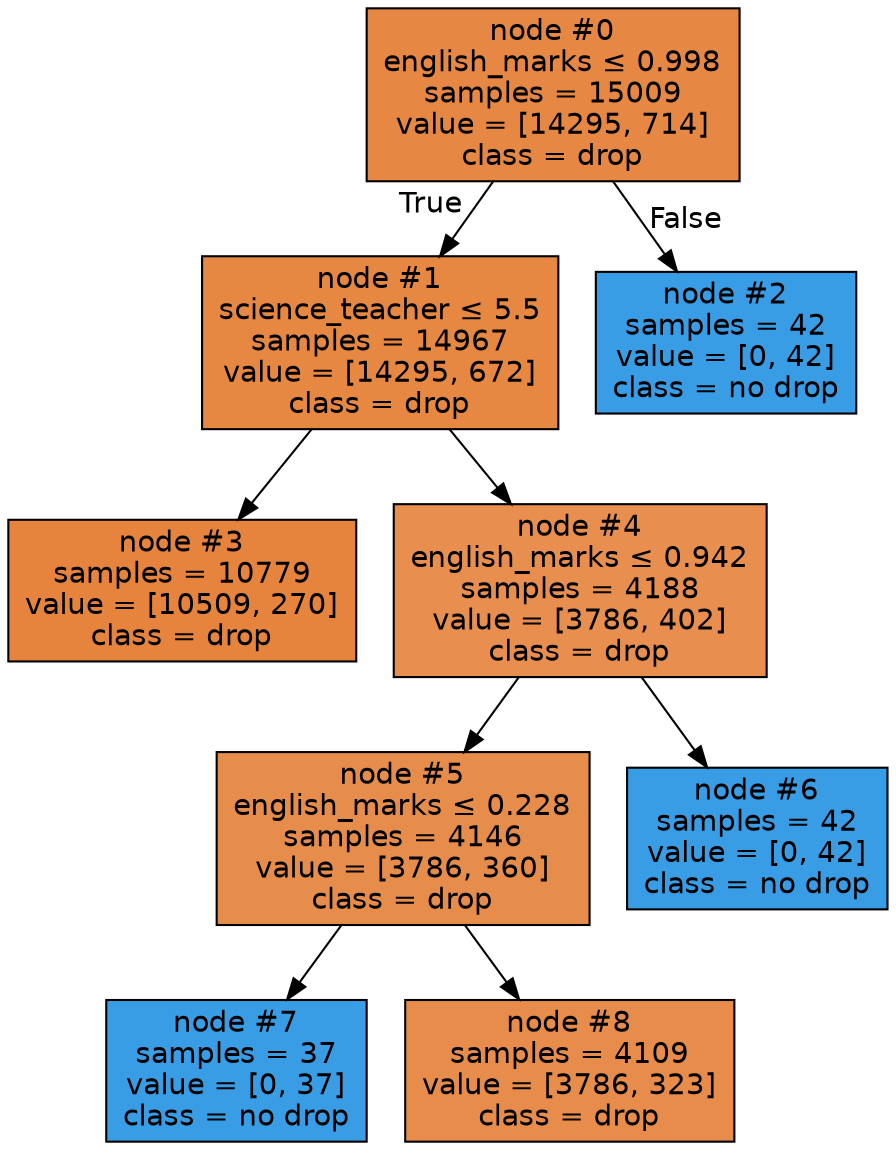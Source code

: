 digraph Tree {
node [shape=box, style="filled", color="black", fontname="helvetica"] ;
edge [fontname="helvetica"] ;
0 [label=<node &#35;0<br/>english_marks &le; 0.998<br/>samples = 15009<br/>value = [14295, 714]<br/>class = drop>, fillcolor="#e68743"] ;
1 [label=<node &#35;1<br/>science_teacher &le; 5.5<br/>samples = 14967<br/>value = [14295, 672]<br/>class = drop>, fillcolor="#e68742"] ;
0 -> 1 [labeldistance=2.5, labelangle=45, headlabel="True"] ;
3 [label=<node &#35;3<br/>samples = 10779<br/>value = [10509, 270]<br/>class = drop>, fillcolor="#e6843e"] ;
1 -> 3 ;
4 [label=<node &#35;4<br/>english_marks &le; 0.942<br/>samples = 4188<br/>value = [3786, 402]<br/>class = drop>, fillcolor="#e88e4e"] ;
1 -> 4 ;
5 [label=<node &#35;5<br/>english_marks &le; 0.228<br/>samples = 4146<br/>value = [3786, 360]<br/>class = drop>, fillcolor="#e78d4c"] ;
4 -> 5 ;
7 [label=<node &#35;7<br/>samples = 37<br/>value = [0, 37]<br/>class = no drop>, fillcolor="#399de5"] ;
5 -> 7 ;
8 [label=<node &#35;8<br/>samples = 4109<br/>value = [3786, 323]<br/>class = drop>, fillcolor="#e78c4a"] ;
5 -> 8 ;
6 [label=<node &#35;6<br/>samples = 42<br/>value = [0, 42]<br/>class = no drop>, fillcolor="#399de5"] ;
4 -> 6 ;
2 [label=<node &#35;2<br/>samples = 42<br/>value = [0, 42]<br/>class = no drop>, fillcolor="#399de5"] ;
0 -> 2 [labeldistance=2.5, labelangle=-45, headlabel="False"] ;
}